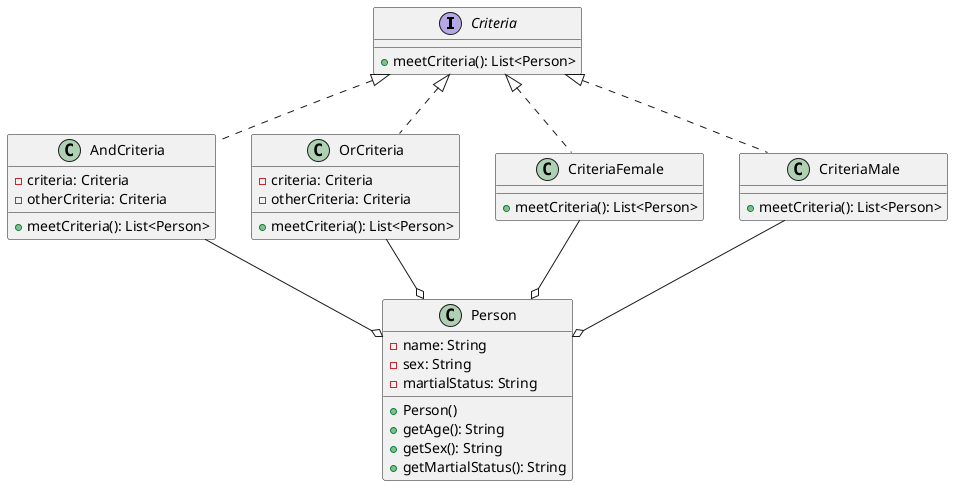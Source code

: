 @startuml
'https://plantuml.com/class-diagram

interface Criteria {
    +meetCriteria(): List<Person>
}

class AndCriteria implements Criteria{
    -criteria: Criteria
    -otherCriteria: Criteria

    +meetCriteria(): List<Person>
}

class OrCriteria implements Criteria{
    -criteria: Criteria
    -otherCriteria: Criteria

    +meetCriteria(): List<Person>
}

class CriteriaFemale implements Criteria{
    +meetCriteria(): List<Person>
}

class CriteriaMale implements Criteria{
     +meetCriteria(): List<Person>
}

class Person {
    -name: String
    -sex: String
    -martialStatus: String

    +Person()
    +getAge(): String
    +getSex(): String
    +getMartialStatus(): String
}

AndCriteria --o Person
OrCriteria --o Person
CriteriaFemale --o Person
CriteriaMale --o Person
@enduml